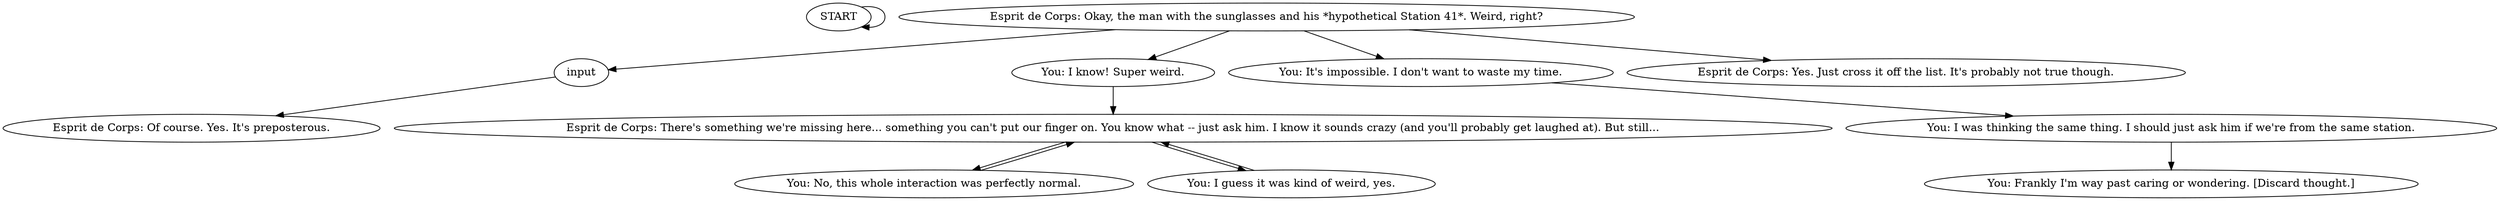 # WHIRLING F1 ORB / vicquemare esprit afterthought
# What a hell... *are* we from the same station?
# ==================================================
digraph G {
	  0 [label="START"];
	  1 [label="input"];
	  2 [label="You: I know! Super weird."];
	  3 [label="You: No, this whole interaction was perfectly normal."];
	  4 [label="You: It's impossible. I don't want to waste my time."];
	  5 [label="You: Frankly I'm way past caring or wondering. [Discard thought.]"];
	  6 [label="Esprit de Corps: Yes. Just cross it off the list. It's probably not true though."];
	  7 [label="You: I guess it was kind of weird, yes."];
	  8 [label="You: I was thinking the same thing. I should just ask him if we're from the same station."];
	  9 [label="Esprit de Corps: Of course. Yes. It's preposterous."];
	  10 [label="Esprit de Corps: Okay, the man with the sunglasses and his *hypothetical Station 41*. Weird, right?"];
	  11 [label="Esprit de Corps: There's something we're missing here... something you can't put our finger on. You know what -- just ask him. I know it sounds crazy (and you'll probably get laughed at). But still..."];
	  0 -> 0
	  1 -> 9
	  2 -> 11
	  3 -> 11
	  4 -> 8
	  7 -> 11
	  8 -> 5
	  10 -> 1
	  10 -> 2
	  10 -> 4
	  10 -> 6
	  11 -> 3
	  11 -> 7
}

